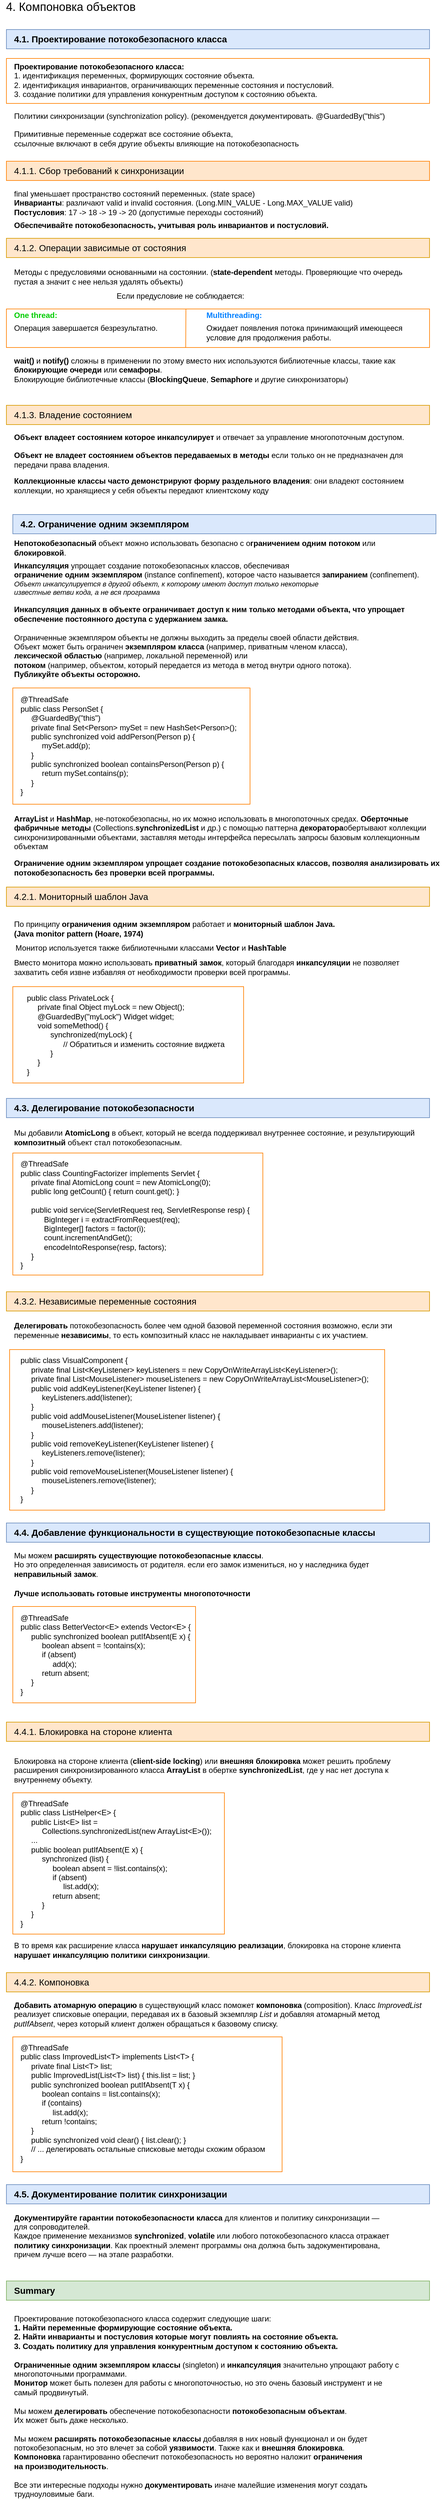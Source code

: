 <mxfile version="14.1.8" type="github">
  <diagram id="dARw1I-tyCDDxnHPdXPz" name="Page-1">
    <mxGraphModel dx="10157" dy="5650" grid="1" gridSize="10" guides="1" tooltips="1" connect="1" arrows="1" fold="1" page="1" pageScale="1" pageWidth="827" pageHeight="1169" math="0" shadow="0">
      <root>
        <mxCell id="0" />
        <mxCell id="1" parent="0" />
        <mxCell id="QMmgmNxQZZJa730i63d_-83" value="" style="rounded=0;whiteSpace=wrap;html=1;strokeColor=#FF8000;align=left;" vertex="1" parent="1">
          <mxGeometry x="40" y="3200" width="420" height="210" as="geometry" />
        </mxCell>
        <mxCell id="QMmgmNxQZZJa730i63d_-80" value="" style="rounded=0;whiteSpace=wrap;html=1;strokeColor=#FF8000;align=left;" vertex="1" parent="1">
          <mxGeometry x="40" y="2820" width="330" height="220" as="geometry" />
        </mxCell>
        <mxCell id="QMmgmNxQZZJa730i63d_-78" value="" style="rounded=0;whiteSpace=wrap;html=1;strokeColor=#FF8000;align=left;" vertex="1" parent="1">
          <mxGeometry x="40" y="2530" width="285" height="150" as="geometry" />
        </mxCell>
        <mxCell id="QMmgmNxQZZJa730i63d_-65" value="" style="rounded=0;whiteSpace=wrap;html=1;strokeColor=#FF8000;align=left;" vertex="1" parent="1">
          <mxGeometry x="35" y="2130" width="585" height="250" as="geometry" />
        </mxCell>
        <mxCell id="QMmgmNxQZZJa730i63d_-57" value="" style="rounded=0;whiteSpace=wrap;html=1;strokeColor=#FF8000;align=left;" vertex="1" parent="1">
          <mxGeometry x="40" y="1824" width="390" height="190" as="geometry" />
        </mxCell>
        <mxCell id="QMmgmNxQZZJa730i63d_-49" value="" style="rounded=0;whiteSpace=wrap;html=1;strokeColor=#FF8000;align=left;" vertex="1" parent="1">
          <mxGeometry x="40" y="1565" width="360" height="150" as="geometry" />
        </mxCell>
        <mxCell id="QMmgmNxQZZJa730i63d_-43" value="" style="rounded=0;whiteSpace=wrap;html=1;align=left;fillColor=#ffe6cc;strokeColor=#d79b00;" vertex="1" parent="1">
          <mxGeometry x="30" y="660" width="660" height="30" as="geometry" />
        </mxCell>
        <mxCell id="QMmgmNxQZZJa730i63d_-40" value="" style="rounded=0;whiteSpace=wrap;html=1;strokeColor=#FF8000;align=left;" vertex="1" parent="1">
          <mxGeometry x="40" y="1100" width="370" height="181" as="geometry" />
        </mxCell>
        <mxCell id="QMmgmNxQZZJa730i63d_-33" value="" style="rounded=0;whiteSpace=wrap;html=1;strokeColor=#FF8000;align=left;" vertex="1" parent="1">
          <mxGeometry x="30" y="120" width="660" height="70" as="geometry" />
        </mxCell>
        <mxCell id="QMmgmNxQZZJa730i63d_-26" value="" style="rounded=0;whiteSpace=wrap;html=1;strokeColor=#FF8000;align=left;" vertex="1" parent="1">
          <mxGeometry x="30" y="510" width="660" height="60" as="geometry" />
        </mxCell>
        <mxCell id="QMmgmNxQZZJa730i63d_-16" value="" style="rounded=0;whiteSpace=wrap;html=1;align=left;fillColor=#ffe6cc;strokeColor=#FF8000;" vertex="1" parent="1">
          <mxGeometry x="30" y="280" width="660" height="30" as="geometry" />
        </mxCell>
        <mxCell id="QMmgmNxQZZJa730i63d_-12" value="" style="rounded=0;whiteSpace=wrap;html=1;align=left;fillColor=#ffe6cc;strokeColor=#d79b00;" vertex="1" parent="1">
          <mxGeometry x="30" y="400" width="660" height="30" as="geometry" />
        </mxCell>
        <mxCell id="QMmgmNxQZZJa730i63d_-1" value="&lt;font style=&quot;font-size: 18px&quot;&gt;4. Компоновка объектов&lt;/font&gt;" style="text;html=1;align=center;verticalAlign=middle;resizable=0;points=[];autosize=1;" vertex="1" parent="1">
          <mxGeometry x="20" y="30" width="220" height="20" as="geometry" />
        </mxCell>
        <mxCell id="QMmgmNxQZZJa730i63d_-3" value="&lt;div align=&quot;left&quot;&gt;&lt;b&gt;Проектирование потокобезопасного класса:&lt;/b&gt; &lt;br&gt;&lt;/div&gt;&lt;div align=&quot;left&quot;&gt;1. идентификация переменных, формирующих состояние объекта.&lt;br&gt;&lt;/div&gt;&lt;div align=&quot;left&quot;&gt;&lt;font color=&quot;#FF8000&quot;&gt;&lt;font color=&quot;#000000&quot;&gt;2. идентификация инвариантов, ограничивающих переменные состояния и постусловий.&amp;nbsp;&lt;/font&gt; &lt;/font&gt;&lt;br&gt;&lt;/div&gt;&lt;div align=&quot;left&quot;&gt;3. создание политики для управления конкурентным доступом к состоянию объекта.&lt;br&gt;&lt;/div&gt;" style="text;html=1;align=left;verticalAlign=middle;resizable=0;points=[];autosize=1;" vertex="1" parent="1">
          <mxGeometry x="40" y="124" width="520" height="60" as="geometry" />
        </mxCell>
        <mxCell id="QMmgmNxQZZJa730i63d_-4" value="Политики синхронизации (synchronization policy). (рекомендуется документировать. @GuardedBy(&quot;this&quot;)" style="text;html=1;align=left;verticalAlign=middle;resizable=0;points=[];autosize=1;" vertex="1" parent="1">
          <mxGeometry x="40" y="200" width="600" height="20" as="geometry" />
        </mxCell>
        <mxCell id="QMmgmNxQZZJa730i63d_-5" value="&lt;div&gt;Примитивные переменные содержат все состояние объекта, &lt;br&gt;&lt;/div&gt;&lt;div&gt;ссылочные включают в себя другие объекты влияющие на потокобезопасность&lt;/div&gt;" style="text;html=1;align=left;verticalAlign=middle;resizable=0;points=[];autosize=1;" vertex="1" parent="1">
          <mxGeometry x="40" y="230" width="470" height="30" as="geometry" />
        </mxCell>
        <mxCell id="QMmgmNxQZZJa730i63d_-6" value="&lt;div&gt;final уменьшает пространство состояний переменных. (state space) &lt;br&gt;&lt;/div&gt;&lt;div&gt;&lt;b&gt;Инварианты&lt;/b&gt;: различают valid и invalid состояния. (Long.MIN_VALUE - Long.MAX_VALUE valid)&lt;/div&gt;&lt;div&gt;&lt;b&gt;Постусловия&lt;/b&gt;: 17 -&amp;gt; 18 -&amp;gt; 19 -&amp;gt; 20 (допустимые переходы состояний)&lt;/div&gt;" style="text;html=1;align=left;verticalAlign=middle;resizable=0;points=[];autosize=1;" vertex="1" parent="1">
          <mxGeometry x="40" y="320" width="540" height="50" as="geometry" />
        </mxCell>
        <mxCell id="QMmgmNxQZZJa730i63d_-7" value="&lt;div align=&quot;left&quot;&gt;&lt;b&gt;Обеспечивайте потокобезопасность, учитывая роль инвариантов и постусловий.&lt;/b&gt;&lt;/div&gt;" style="text;html=1;align=left;verticalAlign=middle;resizable=0;points=[];autosize=1;" vertex="1" parent="1">
          <mxGeometry x="40" y="370" width="490" height="20" as="geometry" />
        </mxCell>
        <mxCell id="QMmgmNxQZZJa730i63d_-8" value="" style="rounded=0;whiteSpace=wrap;html=1;align=left;fillColor=#dae8fc;strokeColor=#6c8ebf;" vertex="1" parent="1">
          <mxGeometry x="30" y="75" width="660" height="30" as="geometry" />
        </mxCell>
        <mxCell id="QMmgmNxQZZJa730i63d_-10" value="&lt;b&gt;&lt;font style=&quot;font-size: 14px&quot;&gt;4.1. Проектирование потокобезопасного класса&lt;br&gt;&lt;/font&gt;&lt;/b&gt;" style="text;html=1;align=left;verticalAlign=middle;resizable=0;points=[];autosize=1;" vertex="1" parent="1">
          <mxGeometry x="40" y="80" width="360" height="20" as="geometry" />
        </mxCell>
        <mxCell id="QMmgmNxQZZJa730i63d_-11" value="&lt;font style=&quot;font-size: 14px&quot;&gt;4.1.1. Сбор требований к синхронизации&lt;br&gt;&lt;/font&gt;" style="text;html=1;align=left;verticalAlign=middle;resizable=0;points=[];autosize=1;" vertex="1" parent="1">
          <mxGeometry x="40" y="285" width="290" height="20" as="geometry" />
        </mxCell>
        <mxCell id="QMmgmNxQZZJa730i63d_-15" value="&lt;font style=&quot;font-size: 14px&quot;&gt;4.1.2. Операции зависимые от состояния&lt;br&gt;&lt;/font&gt;" style="text;html=1;align=left;verticalAlign=middle;resizable=0;points=[];autosize=1;" vertex="1" parent="1">
          <mxGeometry x="40" y="405" width="290" height="20" as="geometry" />
        </mxCell>
        <mxCell id="QMmgmNxQZZJa730i63d_-17" value="&lt;div align=&quot;left&quot;&gt;Методы с предусловиями основанными на состоянии. (&lt;b&gt;state-dependent&lt;/b&gt; методы. Проверяющие что очередь &lt;br&gt;&lt;/div&gt;&lt;div align=&quot;left&quot;&gt;пустая а значит с нее нельзя удалять объекты) &lt;br&gt;&lt;/div&gt;" style="text;html=1;align=left;verticalAlign=middle;resizable=0;points=[];autosize=1;" vertex="1" parent="1">
          <mxGeometry x="40" y="445" width="630" height="30" as="geometry" />
        </mxCell>
        <mxCell id="QMmgmNxQZZJa730i63d_-18" value="Если предусловие не соблюдается: " style="text;html=1;align=left;verticalAlign=middle;resizable=0;points=[];autosize=1;" vertex="1" parent="1">
          <mxGeometry x="200" y="480" width="220" height="20" as="geometry" />
        </mxCell>
        <mxCell id="QMmgmNxQZZJa730i63d_-19" value="&lt;b&gt;&lt;font color=&quot;#00CC00&quot;&gt;One thread: &lt;/font&gt;&lt;/b&gt;" style="text;html=1;align=left;verticalAlign=middle;resizable=0;points=[];autosize=1;" vertex="1" parent="1">
          <mxGeometry x="40" y="510" width="80" height="20" as="geometry" />
        </mxCell>
        <mxCell id="QMmgmNxQZZJa730i63d_-20" value="&lt;b&gt;&lt;font color=&quot;#007FFF&quot;&gt;Multithreading: &lt;/font&gt;&lt;/b&gt;" style="text;html=1;align=left;verticalAlign=middle;resizable=0;points=[];autosize=1;" vertex="1" parent="1">
          <mxGeometry x="340" y="510" width="100" height="20" as="geometry" />
        </mxCell>
        <mxCell id="QMmgmNxQZZJa730i63d_-21" value="Операция завершается безрезультатно." style="text;html=1;align=left;verticalAlign=middle;resizable=0;points=[];autosize=1;" vertex="1" parent="1">
          <mxGeometry x="40" y="530" width="250" height="20" as="geometry" />
        </mxCell>
        <mxCell id="QMmgmNxQZZJa730i63d_-22" value="&lt;div&gt;Ожидает появления потока принимающий имеющееся &lt;br&gt;&lt;/div&gt;&lt;div&gt;условие для продолжения работы.&lt;br&gt;&lt;/div&gt;" style="text;html=1;align=left;verticalAlign=middle;resizable=0;points=[];autosize=1;" vertex="1" parent="1">
          <mxGeometry x="340" y="532" width="330" height="30" as="geometry" />
        </mxCell>
        <mxCell id="QMmgmNxQZZJa730i63d_-23" value="&lt;div align=&quot;left&quot;&gt;&lt;b&gt;wait()&lt;/b&gt; и &lt;b&gt;notify()&lt;/b&gt; сложны в применении по этому вместо них используются библиотечные классы, такие как &lt;br&gt;&lt;/div&gt;&lt;div align=&quot;left&quot;&gt;&lt;b&gt;блокирующие очереди&lt;/b&gt; или &lt;b&gt;семафоры&lt;/b&gt;. &lt;br&gt;&lt;/div&gt;&lt;div align=&quot;left&quot;&gt;Блокирующие библиотечные классы (&lt;b&gt;BlockingQueue&lt;/b&gt;, &lt;b&gt;Semaphore &lt;/b&gt;и другие синхронизаторы) &lt;/div&gt;" style="text;html=1;align=left;verticalAlign=middle;resizable=0;points=[];autosize=1;" vertex="1" parent="1">
          <mxGeometry x="40" y="580" width="620" height="50" as="geometry" />
        </mxCell>
        <mxCell id="QMmgmNxQZZJa730i63d_-27" value="" style="endArrow=none;html=1;fillColor=#ffe6cc;strokeColor=#FF8000;" edge="1" parent="1">
          <mxGeometry width="50" height="50" relative="1" as="geometry">
            <mxPoint x="309.66" y="570" as="sourcePoint" />
            <mxPoint x="310" y="510" as="targetPoint" />
          </mxGeometry>
        </mxCell>
        <mxCell id="QMmgmNxQZZJa730i63d_-28" value="&lt;div align=&quot;left&quot;&gt;&lt;b&gt;Объект владеет состоянием которое инкапсулирует&lt;/b&gt; и отвечает за управление многопоточным доступом.&lt;br&gt;&lt;/div&gt;" style="text;html=1;align=left;verticalAlign=middle;resizable=0;points=[];autosize=1;" vertex="1" parent="1">
          <mxGeometry x="40" y="700" width="620" height="20" as="geometry" />
        </mxCell>
        <mxCell id="QMmgmNxQZZJa730i63d_-29" value="&lt;div&gt;&lt;b&gt;Объект не владеет состоянием объектов передаваемых в методы&lt;/b&gt; если только он не предназначен для&lt;/div&gt;&lt;div&gt;передачи права владения.&lt;br&gt;&lt;/div&gt;" style="text;html=1;align=left;verticalAlign=middle;resizable=0;points=[];autosize=1;" vertex="1" parent="1">
          <mxGeometry x="40" y="730" width="620" height="30" as="geometry" />
        </mxCell>
        <mxCell id="QMmgmNxQZZJa730i63d_-30" value="&lt;div&gt;&lt;b&gt;Коллекционные классы часто демонстрируют форму раздельного владения&lt;/b&gt;: они владеют состоянием &lt;br&gt;&lt;/div&gt;&lt;div&gt;коллекции, но хранящиеся у себя объекты передают клиентскому коду&lt;/div&gt;" style="text;html=1;align=left;verticalAlign=middle;resizable=0;points=[];autosize=1;" vertex="1" parent="1">
          <mxGeometry x="40" y="770" width="620" height="30" as="geometry" />
        </mxCell>
        <mxCell id="QMmgmNxQZZJa730i63d_-34" value="&lt;div&gt;&lt;b&gt;Непотокобезопасный &lt;/b&gt;объект можно использовать безопасно с о&lt;b&gt;граничением одним потоком&lt;/b&gt; или &lt;br&gt;&lt;/div&gt;&lt;div&gt;&lt;b&gt;блокировкой&lt;/b&gt;. &lt;/div&gt;" style="text;html=1;align=left;verticalAlign=middle;resizable=0;points=[];autosize=1;" vertex="1" parent="1">
          <mxGeometry x="40" y="867" width="580" height="30" as="geometry" />
        </mxCell>
        <mxCell id="QMmgmNxQZZJa730i63d_-36" value="&lt;div&gt;&lt;b&gt;Инкапсуляция &lt;/b&gt;упрощает создание потокобезопасных классов, обеспечивая &lt;br&gt;&lt;/div&gt;&lt;div&gt;&lt;b&gt;ограничение одним экземпляром&lt;/b&gt; (instance confinement), которое часто называется &lt;b&gt;запиранием &lt;/b&gt;(confinement).&lt;/div&gt;&lt;div style=&quot;font-size: 11px&quot;&gt;&lt;font style=&quot;font-size: 11px&quot;&gt;&lt;i&gt;Объект инкапсулируется в другой объект, к которому имеют доступ только некоторые &lt;br&gt;&lt;/i&gt;&lt;/font&gt;&lt;/div&gt;&lt;div style=&quot;font-size: 11px&quot;&gt;&lt;font style=&quot;font-size: 11px&quot;&gt;&lt;i&gt;известные ветви кода, а не вся программа&lt;/i&gt;&lt;/font&gt;&lt;br&gt;&lt;/div&gt;" style="text;html=1;align=left;verticalAlign=middle;resizable=0;points=[];autosize=1;" vertex="1" parent="1">
          <mxGeometry x="40" y="900" width="650" height="60" as="geometry" />
        </mxCell>
        <mxCell id="QMmgmNxQZZJa730i63d_-37" value="&lt;div&gt;&lt;b&gt;Инкапсуляция данных в объекте ограничивает доступ к ним только методами объекта, что упрощает &lt;br&gt;&lt;/b&gt;&lt;/div&gt;&lt;div&gt;&lt;b&gt;обеспечение постоянного доступа с удержанием замка.&lt;/b&gt;&lt;/div&gt;" style="text;html=1;align=left;verticalAlign=middle;resizable=0;points=[];autosize=1;" vertex="1" parent="1">
          <mxGeometry x="40" y="970" width="610" height="30" as="geometry" />
        </mxCell>
        <mxCell id="QMmgmNxQZZJa730i63d_-38" value="&lt;div align=&quot;left&quot;&gt;Ограниченные экземпляром объекты не должны выходить за пределы своей области действия. &lt;br&gt;&lt;/div&gt;&lt;div align=&quot;left&quot;&gt;Объект может быть ограничен &lt;b&gt;экземпляром класса &lt;/b&gt;(например, приватным членом класса), &lt;br&gt;&lt;/div&gt;&lt;div align=&quot;left&quot;&gt;&lt;b&gt;лексической областью&lt;/b&gt; (например, локальной переменной) или &lt;br&gt;&lt;/div&gt;&lt;div align=&quot;left&quot;&gt;&lt;b&gt;потоком &lt;/b&gt;(например, объектом, который передается из метода в метод внутри одного потока). &lt;br&gt;&lt;/div&gt;&lt;div align=&quot;left&quot;&gt;&lt;b&gt;Публикуйте объекты осторожно.&lt;/b&gt;&lt;/div&gt;" style="text;html=1;align=left;verticalAlign=middle;resizable=0;points=[];autosize=1;" vertex="1" parent="1">
          <mxGeometry x="40" y="1010" width="570" height="80" as="geometry" />
        </mxCell>
        <mxCell id="QMmgmNxQZZJa730i63d_-39" value="&lt;div align=&quot;left&quot;&gt;@ThreadSafe&lt;br&gt;public class PersonSet {&lt;br&gt;&amp;nbsp;&amp;nbsp;&amp;nbsp;&amp;nbsp; @GuardedBy(&quot;this&quot;)&lt;br&gt;&amp;nbsp;&amp;nbsp;&amp;nbsp;&amp;nbsp; private final Set&amp;lt;Person&amp;gt; mySet = new HashSet&amp;lt;Person&amp;gt;();&lt;br&gt;&amp;nbsp;&amp;nbsp;&amp;nbsp;&amp;nbsp; public synchronized void addPerson(Person p) {&lt;br&gt;&amp;nbsp;&amp;nbsp;&amp;nbsp;&amp;nbsp;&amp;nbsp;&amp;nbsp;&amp;nbsp;&amp;nbsp;&amp;nbsp; mySet.add(p);&lt;br&gt;&amp;nbsp;&amp;nbsp;&amp;nbsp;&amp;nbsp; }&lt;br&gt;&amp;nbsp;&amp;nbsp;&amp;nbsp;&amp;nbsp; public synchronized boolean containsPerson(Person p) {&lt;br&gt;&amp;nbsp;&amp;nbsp;&amp;nbsp;&amp;nbsp;&amp;nbsp;&amp;nbsp;&amp;nbsp;&amp;nbsp;&amp;nbsp; return mySet.contains(p);&lt;br&gt;&amp;nbsp;&amp;nbsp;&amp;nbsp;&amp;nbsp; }&lt;br&gt;}&lt;/div&gt;" style="text;html=1;align=left;verticalAlign=middle;resizable=0;points=[];autosize=1;" vertex="1" parent="1">
          <mxGeometry x="50" y="1110" width="360" height="160" as="geometry" />
        </mxCell>
        <mxCell id="QMmgmNxQZZJa730i63d_-41" value="&lt;div align=&quot;left&quot;&gt;&lt;b&gt;ArrayList &lt;/b&gt;и &lt;b&gt;HashMap&lt;/b&gt;, не-потокобезопасны, но их можно использовать в многопоточных средах. &lt;b&gt;Оберточные &lt;br&gt;&lt;/b&gt;&lt;/div&gt;&lt;div align=&quot;left&quot;&gt;&lt;b&gt;фабричные методы&lt;/b&gt; (Collections.&lt;b&gt;synchronizedList &lt;/b&gt;и др.) с помощью паттерна &lt;b&gt;декоратора&lt;/b&gt;обертывают коллекции &lt;br&gt;&lt;/div&gt;&lt;div align=&quot;left&quot;&gt;синхронизированными объектами, заставляя методы интерфейса пересылать запросы базовым коллекционным &lt;br&gt;&lt;/div&gt;&lt;div align=&quot;left&quot;&gt;объектам&lt;/div&gt;" style="text;html=1;align=left;verticalAlign=middle;resizable=0;points=[];autosize=1;" vertex="1" parent="1">
          <mxGeometry x="40" y="1295" width="670" height="60" as="geometry" />
        </mxCell>
        <mxCell id="QMmgmNxQZZJa730i63d_-42" value="&lt;div align=&quot;left&quot;&gt;&lt;b&gt;Ограничение одним экземпляром упрощает создание потокобезопасных классов, позволяя анализировать их &lt;br&gt;&lt;/b&gt;&lt;/div&gt;&lt;div align=&quot;left&quot;&gt;&lt;b&gt;потокобезопасность без проверки всей программы.&lt;/b&gt;&lt;/div&gt;" style="text;html=1;align=left;verticalAlign=middle;resizable=0;points=[];autosize=1;" vertex="1" parent="1">
          <mxGeometry x="40" y="1365" width="670" height="30" as="geometry" />
        </mxCell>
        <mxCell id="QMmgmNxQZZJa730i63d_-44" value="&lt;font style=&quot;font-size: 14px&quot;&gt;4.1.3. Владение состоянием&lt;br&gt;&lt;/font&gt;" style="text;html=1;align=left;verticalAlign=middle;resizable=0;points=[];autosize=1;" vertex="1" parent="1">
          <mxGeometry x="40" y="665" width="200" height="20" as="geometry" />
        </mxCell>
        <mxCell id="QMmgmNxQZZJa730i63d_-45" value="&lt;div align=&quot;left&quot;&gt;По принципу &lt;b&gt;ограничения одним экземпляром&lt;/b&gt; работает и &lt;b&gt;мониторный шаблон Java. &lt;br&gt;&lt;/b&gt;&lt;/div&gt;&lt;div align=&quot;left&quot;&gt;&lt;b&gt;(Java monitor pattern (Hoare, 1974)&lt;/b&gt;&lt;/div&gt;" style="text;html=1;align=left;verticalAlign=middle;resizable=0;points=[];autosize=1;" vertex="1" parent="1">
          <mxGeometry x="40" y="1460" width="510" height="30" as="geometry" />
        </mxCell>
        <mxCell id="QMmgmNxQZZJa730i63d_-46" value="Монитор используется также библиотечными классами &lt;b&gt;Vector &lt;/b&gt;и &lt;b&gt;HashTable&lt;/b&gt;" style="text;html=1;align=center;verticalAlign=middle;resizable=0;points=[];autosize=1;" vertex="1" parent="1">
          <mxGeometry x="30" y="1495" width="450" height="20" as="geometry" />
        </mxCell>
        <mxCell id="QMmgmNxQZZJa730i63d_-47" value="&lt;div align=&quot;left&quot;&gt;Вместо монитора можно использовать &lt;b&gt;приватный замок&lt;/b&gt;, который благодаря &lt;b&gt;инкапсуляции &lt;/b&gt;не позволяет &lt;br&gt;&lt;/div&gt;&lt;div align=&quot;left&quot;&gt;захватить себя извне избавляя от необходимости проверки всей программы. &lt;br&gt;&lt;/div&gt;" style="text;html=1;align=left;verticalAlign=middle;resizable=0;points=[];autosize=1;" vertex="1" parent="1">
          <mxGeometry x="40" y="1520" width="630" height="30" as="geometry" />
        </mxCell>
        <mxCell id="QMmgmNxQZZJa730i63d_-48" value="&lt;div align=&quot;left&quot;&gt;public class PrivateLock {&lt;br&gt;&amp;nbsp;&amp;nbsp;&amp;nbsp;&amp;nbsp; private final Object myLock = new Object();&lt;br&gt;&amp;nbsp;&amp;nbsp;&amp;nbsp;&amp;nbsp; @GuardedBy(&quot;myLock&quot;) Widget widget;&lt;br&gt;&amp;nbsp;&amp;nbsp;&amp;nbsp;&amp;nbsp; void someMethod() {&lt;br&gt;&amp;nbsp;&amp;nbsp;&amp;nbsp;&amp;nbsp;&amp;nbsp;&amp;nbsp;&amp;nbsp;&amp;nbsp;&amp;nbsp;&amp;nbsp; synchronized(myLock) {&lt;br&gt;&amp;nbsp;&amp;nbsp;&amp;nbsp;&amp;nbsp;&amp;nbsp;&amp;nbsp;&amp;nbsp;&amp;nbsp;&amp;nbsp;&amp;nbsp;&amp;nbsp;&amp;nbsp;&amp;nbsp;&amp;nbsp;&amp;nbsp;&amp;nbsp; // Обратиться и изменить состояние виджета&lt;br&gt;&amp;nbsp;&amp;nbsp;&amp;nbsp;&amp;nbsp;&amp;nbsp;&amp;nbsp;&amp;nbsp;&amp;nbsp;&amp;nbsp;&amp;nbsp; }&lt;br&gt;&amp;nbsp;&amp;nbsp;&amp;nbsp;&amp;nbsp; }&lt;br&gt;}&lt;/div&gt;" style="text;html=1;align=left;verticalAlign=middle;resizable=0;points=[];autosize=1;" vertex="1" parent="1">
          <mxGeometry x="60" y="1575" width="320" height="130" as="geometry" />
        </mxCell>
        <mxCell id="QMmgmNxQZZJa730i63d_-53" value="" style="group" vertex="1" connectable="0" parent="1">
          <mxGeometry x="40" y="830" width="660" height="30" as="geometry" />
        </mxCell>
        <mxCell id="QMmgmNxQZZJa730i63d_-54" value="" style="rounded=0;whiteSpace=wrap;html=1;align=left;fillColor=#dae8fc;strokeColor=#6c8ebf;" vertex="1" parent="QMmgmNxQZZJa730i63d_-53">
          <mxGeometry width="660" height="30" as="geometry" />
        </mxCell>
        <mxCell id="QMmgmNxQZZJa730i63d_-55" value="&lt;b&gt;&lt;font style=&quot;font-size: 14px&quot;&gt;4.2. Ограничение одним экземпляром&lt;br&gt;&lt;/font&gt;&lt;/b&gt;" style="text;html=1;align=left;verticalAlign=middle;resizable=0;points=[];autosize=1;" vertex="1" parent="QMmgmNxQZZJa730i63d_-53">
          <mxGeometry x="10" y="5" width="290" height="20" as="geometry" />
        </mxCell>
        <mxCell id="QMmgmNxQZZJa730i63d_-56" value="&lt;div align=&quot;left&quot;&gt;@ThreadSafe&lt;br&gt;public class CountingFactorizer implements Servlet {&lt;br&gt;&amp;nbsp;&amp;nbsp;&amp;nbsp;&amp;nbsp; private final AtomicLong count = new AtomicLong(0);&lt;br&gt;&amp;nbsp;&amp;nbsp;&amp;nbsp;&amp;nbsp; public long getCount() { return count.get(); }&lt;br&gt;&amp;nbsp;&amp;nbsp;&amp;nbsp;&amp;nbsp; &lt;br&gt;&lt;/div&gt;&lt;div align=&quot;left&quot;&gt;&amp;nbsp;&amp;nbsp;&amp;nbsp;&amp;nbsp; public void service(ServletRequest req, ServletResponse resp) {&lt;br&gt;&amp;nbsp;&amp;nbsp;&amp;nbsp;&amp;nbsp;&amp;nbsp;&amp;nbsp;&amp;nbsp;&amp;nbsp;&amp;nbsp;&amp;nbsp; BigInteger i = extractFromRequest(req);&lt;br&gt;&amp;nbsp;&amp;nbsp;&amp;nbsp;&amp;nbsp;&amp;nbsp;&amp;nbsp;&amp;nbsp;&amp;nbsp;&amp;nbsp;&amp;nbsp; BigInteger[] factors = factor(i);&lt;br&gt;&amp;nbsp;&amp;nbsp;&amp;nbsp;&amp;nbsp;&amp;nbsp;&amp;nbsp;&amp;nbsp;&amp;nbsp;&amp;nbsp;&amp;nbsp; count.incrementAndGet();&lt;br&gt;&amp;nbsp;&amp;nbsp;&amp;nbsp;&amp;nbsp;&amp;nbsp;&amp;nbsp;&amp;nbsp;&amp;nbsp;&amp;nbsp;&amp;nbsp; encodeIntoResponse(resp, factors);&lt;br&gt;&amp;nbsp;&amp;nbsp;&amp;nbsp;&amp;nbsp; }&lt;br&gt;}&lt;/div&gt;" style="text;html=1;align=left;verticalAlign=middle;resizable=0;points=[];autosize=1;" vertex="1" parent="1">
          <mxGeometry x="50" y="1835" width="380" height="170" as="geometry" />
        </mxCell>
        <mxCell id="QMmgmNxQZZJa730i63d_-58" value="&lt;div align=&quot;left&quot;&gt;Мы добавили &lt;b&gt;AtomicLong &lt;/b&gt;в объект, который не всегда поддерживал внутреннее состояние, и результирующий &lt;br&gt;&lt;/div&gt;&lt;div align=&quot;left&quot;&gt;&lt;b&gt;композитный &lt;/b&gt;объект стал потокобезопасным.&lt;/div&gt;" style="text;html=1;align=left;verticalAlign=middle;resizable=0;points=[];autosize=1;" vertex="1" parent="1">
          <mxGeometry x="40" y="1785" width="640" height="30" as="geometry" />
        </mxCell>
        <mxCell id="QMmgmNxQZZJa730i63d_-59" value="" style="group" vertex="1" connectable="0" parent="1">
          <mxGeometry x="30" y="1410" width="660" height="30" as="geometry" />
        </mxCell>
        <mxCell id="QMmgmNxQZZJa730i63d_-24" value="" style="rounded=0;whiteSpace=wrap;html=1;align=left;fillColor=#ffe6cc;strokeColor=#d79b00;" vertex="1" parent="QMmgmNxQZZJa730i63d_-59">
          <mxGeometry width="660" height="30" as="geometry" />
        </mxCell>
        <mxCell id="QMmgmNxQZZJa730i63d_-25" value="&lt;font style=&quot;font-size: 14px&quot;&gt;4.2.1. Мониторный шаблон Java&lt;br&gt;&lt;/font&gt;" style="text;html=1;align=left;verticalAlign=middle;resizable=0;points=[];autosize=1;" vertex="1" parent="QMmgmNxQZZJa730i63d_-59">
          <mxGeometry x="10" y="5" width="230" height="20" as="geometry" />
        </mxCell>
        <mxCell id="QMmgmNxQZZJa730i63d_-63" value="&lt;div align=&quot;left&quot;&gt;&lt;b&gt;Делегировать &lt;/b&gt;потокобезопасность более чем одной базовой переменной состояния возможно, если эти &lt;br&gt;&lt;/div&gt;&lt;div align=&quot;left&quot;&gt;переменные &lt;b&gt;независимы&lt;/b&gt;, то есть композитный класс не накладывает инварианты с их участием.&lt;/div&gt;" style="text;html=1;align=left;verticalAlign=middle;resizable=0;points=[];autosize=1;" vertex="1" parent="1">
          <mxGeometry x="40" y="2085" width="620" height="30" as="geometry" />
        </mxCell>
        <mxCell id="QMmgmNxQZZJa730i63d_-64" value="&lt;div align=&quot;left&quot;&gt;public class VisualComponent {&lt;br&gt;&amp;nbsp;&amp;nbsp;&amp;nbsp;&amp;nbsp; private final List&amp;lt;KeyListener&amp;gt; keyListeners = new CopyOnWriteArrayList&amp;lt;KeyListener&amp;gt;();&lt;br&gt;&amp;nbsp;&amp;nbsp;&amp;nbsp;&amp;nbsp; private final List&amp;lt;MouseListener&amp;gt; mouseListeners = new CopyOnWriteArrayList&amp;lt;MouseListener&amp;gt;();&lt;/div&gt;&lt;div align=&quot;left&quot;&gt;&amp;nbsp;&amp;nbsp;&amp;nbsp;&amp;nbsp; public void addKeyListener(KeyListener listener) {&lt;br&gt;&amp;nbsp;&amp;nbsp;&amp;nbsp;&amp;nbsp;&amp;nbsp;&amp;nbsp;&amp;nbsp;&amp;nbsp;&amp;nbsp; keyListeners.add(listener);&lt;br&gt;&amp;nbsp;&amp;nbsp;&amp;nbsp;&amp;nbsp; }&lt;br&gt;&amp;nbsp;&amp;nbsp;&amp;nbsp;&amp;nbsp; public void addMouseListener(MouseListener listener) {&lt;br&gt;&amp;nbsp;&amp;nbsp;&amp;nbsp;&amp;nbsp; &amp;nbsp;&amp;nbsp;&amp;nbsp;&amp;nbsp; mouseListeners.add(listener);&lt;br&gt;&amp;nbsp;&amp;nbsp;&amp;nbsp;&amp;nbsp; }&lt;br&gt;&amp;nbsp;&amp;nbsp;&amp;nbsp;&amp;nbsp; public void removeKeyListener(KeyListener listener) {&lt;br&gt;&amp;nbsp;&amp;nbsp;&amp;nbsp;&amp;nbsp; &amp;nbsp;&amp;nbsp;&amp;nbsp;&amp;nbsp; keyListeners.remove(listener);&lt;br&gt;&amp;nbsp;&amp;nbsp;&amp;nbsp;&amp;nbsp; }&lt;br&gt;&amp;nbsp;&amp;nbsp;&amp;nbsp;&amp;nbsp; public void removeMouseListener(MouseListener listener) {&lt;br&gt;&amp;nbsp;&amp;nbsp;&amp;nbsp;&amp;nbsp; &amp;nbsp;&amp;nbsp;&amp;nbsp;&amp;nbsp; mouseListeners.remove(listener);&lt;br&gt;&amp;nbsp;&amp;nbsp;&amp;nbsp;&amp;nbsp; }&lt;br&gt;}&lt;br&gt;&lt;/div&gt;" style="text;html=1;align=left;verticalAlign=middle;resizable=0;points=[];autosize=1;" vertex="1" parent="1">
          <mxGeometry x="50" y="2140" width="570" height="230" as="geometry" />
        </mxCell>
        <mxCell id="QMmgmNxQZZJa730i63d_-66" value="" style="group" vertex="1" connectable="0" parent="1">
          <mxGeometry x="30" y="1739" width="660" height="30" as="geometry" />
        </mxCell>
        <mxCell id="QMmgmNxQZZJa730i63d_-31" value="" style="rounded=0;whiteSpace=wrap;html=1;align=left;fillColor=#dae8fc;strokeColor=#6c8ebf;" vertex="1" parent="QMmgmNxQZZJa730i63d_-66">
          <mxGeometry width="660" height="30" as="geometry" />
        </mxCell>
        <mxCell id="QMmgmNxQZZJa730i63d_-32" value="&lt;b&gt;&lt;font style=&quot;font-size: 14px&quot;&gt;4.3. Делегирование потокобезопасности&lt;br&gt;&lt;/font&gt;&lt;/b&gt;" style="text;html=1;align=left;verticalAlign=middle;resizable=0;points=[];autosize=1;" vertex="1" parent="QMmgmNxQZZJa730i63d_-66">
          <mxGeometry x="10" y="5" width="310" height="20" as="geometry" />
        </mxCell>
        <mxCell id="QMmgmNxQZZJa730i63d_-67" value="" style="group" vertex="1" connectable="0" parent="1">
          <mxGeometry x="30" y="2400" width="660" height="30" as="geometry" />
        </mxCell>
        <mxCell id="QMmgmNxQZZJa730i63d_-68" value="" style="rounded=0;whiteSpace=wrap;html=1;align=left;fillColor=#dae8fc;strokeColor=#6c8ebf;" vertex="1" parent="QMmgmNxQZZJa730i63d_-67">
          <mxGeometry width="660" height="30" as="geometry" />
        </mxCell>
        <mxCell id="QMmgmNxQZZJa730i63d_-69" value="&lt;b&gt;&lt;font style=&quot;font-size: 14px&quot;&gt;4.4. Добавление функциональности в существующие потокобезопасные классы&lt;br&gt;&lt;/font&gt;&lt;/b&gt;" style="text;html=1;align=left;verticalAlign=middle;resizable=0;points=[];autosize=1;" vertex="1" parent="QMmgmNxQZZJa730i63d_-67">
          <mxGeometry x="10" y="5" width="590" height="20" as="geometry" />
        </mxCell>
        <mxCell id="QMmgmNxQZZJa730i63d_-70" value="&lt;div align=&quot;left&quot;&gt;Мы можем &lt;b&gt;расширять существующие потокобезопасные классы&lt;/b&gt;. &lt;br&gt;&lt;/div&gt;&lt;div align=&quot;left&quot;&gt;Но это определенная зависимость от родителя. если его замок измениться, но у наследника будет &lt;br&gt;&lt;/div&gt;&lt;div align=&quot;left&quot;&gt;&lt;b&gt;неправильный замок&lt;/b&gt;. &lt;/div&gt;" style="text;html=1;align=left;verticalAlign=middle;resizable=0;points=[];autosize=1;" vertex="1" parent="1">
          <mxGeometry x="40" y="2440" width="580" height="50" as="geometry" />
        </mxCell>
        <mxCell id="QMmgmNxQZZJa730i63d_-71" value="&lt;div align=&quot;left&quot;&gt;&lt;b&gt;Лучше использовать готовые инструменты многопоточности&lt;/b&gt;&lt;/div&gt;" style="text;html=1;align=left;verticalAlign=middle;resizable=0;points=[];autosize=1;" vertex="1" parent="1">
          <mxGeometry x="40" y="2500" width="370" height="20" as="geometry" />
        </mxCell>
        <mxCell id="QMmgmNxQZZJa730i63d_-72" value="" style="group" vertex="1" connectable="0" parent="1">
          <mxGeometry x="30" y="2040" width="660" height="30" as="geometry" />
        </mxCell>
        <mxCell id="QMmgmNxQZZJa730i63d_-61" value="" style="rounded=0;whiteSpace=wrap;html=1;align=left;fillColor=#ffe6cc;strokeColor=#d79b00;" vertex="1" parent="QMmgmNxQZZJa730i63d_-72">
          <mxGeometry width="660" height="30" as="geometry" />
        </mxCell>
        <mxCell id="QMmgmNxQZZJa730i63d_-62" value="&lt;font style=&quot;font-size: 14px&quot;&gt;4.3.2. Независимые переменные состояния&lt;br&gt;&lt;/font&gt;" style="text;html=1;align=left;verticalAlign=middle;resizable=0;points=[];autosize=1;" vertex="1" parent="QMmgmNxQZZJa730i63d_-72">
          <mxGeometry x="10" y="5" width="310" height="20" as="geometry" />
        </mxCell>
        <mxCell id="QMmgmNxQZZJa730i63d_-73" value="" style="group" vertex="1" connectable="0" parent="1">
          <mxGeometry x="30" y="2710" width="660" height="30" as="geometry" />
        </mxCell>
        <mxCell id="QMmgmNxQZZJa730i63d_-74" value="" style="rounded=0;whiteSpace=wrap;html=1;align=left;fillColor=#ffe6cc;strokeColor=#d79b00;" vertex="1" parent="QMmgmNxQZZJa730i63d_-73">
          <mxGeometry width="660" height="30" as="geometry" />
        </mxCell>
        <mxCell id="QMmgmNxQZZJa730i63d_-75" value="&lt;font style=&quot;font-size: 14px&quot;&gt;4.4.1. Блокировка на стороне клиента&lt;br&gt;&lt;/font&gt;" style="text;html=1;align=left;verticalAlign=middle;resizable=0;points=[];autosize=1;" vertex="1" parent="QMmgmNxQZZJa730i63d_-73">
          <mxGeometry x="10" y="5" width="270" height="20" as="geometry" />
        </mxCell>
        <mxCell id="QMmgmNxQZZJa730i63d_-76" value="&lt;div align=&quot;left&quot;&gt;Блокировка на стороне клиента (&lt;b&gt;client-side locking&lt;/b&gt;) или &lt;b&gt;внешняя блокировка&lt;/b&gt; может решить проблему &lt;br&gt;&lt;/div&gt;&lt;div align=&quot;left&quot;&gt;расширения синхронизированного класса &lt;b&gt;ArrayList &lt;/b&gt;в обертке &lt;b&gt;synchronizedList&lt;/b&gt;, где у нас нет доступа к &lt;br&gt;&lt;/div&gt;&lt;div align=&quot;left&quot;&gt;внутреннему объекту. &lt;br&gt;&lt;/div&gt;" style="text;html=1;align=left;verticalAlign=middle;resizable=0;points=[];autosize=1;" vertex="1" parent="1">
          <mxGeometry x="40" y="2760" width="610" height="50" as="geometry" />
        </mxCell>
        <mxCell id="QMmgmNxQZZJa730i63d_-77" value="&lt;div align=&quot;left&quot;&gt;@ThreadSafe&lt;br&gt;public class BetterVector&amp;lt;E&amp;gt; extends Vector&amp;lt;E&amp;gt; {&lt;br&gt;&amp;nbsp;&amp;nbsp;&amp;nbsp;&amp;nbsp; public synchronized boolean putIfAbsent(E x) {&lt;br&gt;&amp;nbsp;&amp;nbsp;&amp;nbsp;&amp;nbsp; &amp;nbsp;&amp;nbsp;&amp;nbsp;&amp;nbsp; boolean absent = !contains(x);&lt;br&gt;&amp;nbsp;&amp;nbsp;&amp;nbsp;&amp;nbsp; &amp;nbsp;&amp;nbsp;&amp;nbsp;&amp;nbsp; if (absent)&lt;br&gt;&amp;nbsp;&amp;nbsp;&amp;nbsp;&amp;nbsp; &amp;nbsp;&amp;nbsp;&amp;nbsp;&amp;nbsp; &amp;nbsp;&amp;nbsp;&amp;nbsp;&amp;nbsp; add(x);&lt;br&gt;&amp;nbsp;&amp;nbsp;&amp;nbsp;&amp;nbsp; &amp;nbsp;&amp;nbsp;&amp;nbsp;&amp;nbsp; return absent;&lt;br&gt;&amp;nbsp;&amp;nbsp;&amp;nbsp;&amp;nbsp; }&lt;br&gt;}&lt;/div&gt;" style="text;html=1;align=left;verticalAlign=middle;resizable=0;points=[];autosize=1;" vertex="1" parent="1">
          <mxGeometry x="50" y="2540" width="280" height="130" as="geometry" />
        </mxCell>
        <mxCell id="QMmgmNxQZZJa730i63d_-79" value="&lt;div align=&quot;left&quot;&gt;@ThreadSafe&lt;br&gt;public class ListHelper&amp;lt;E&amp;gt; {&lt;br&gt;&amp;nbsp;&amp;nbsp;&amp;nbsp;&amp;nbsp; public List&amp;lt;E&amp;gt; list =&lt;br&gt;&amp;nbsp;&amp;nbsp;&amp;nbsp;&amp;nbsp; &amp;nbsp;&amp;nbsp;&amp;nbsp;&amp;nbsp; Collections.synchronizedList(new ArrayList&amp;lt;E&amp;gt;());&lt;br&gt;&amp;nbsp;&amp;nbsp;&amp;nbsp;&amp;nbsp; ...&lt;br&gt;&amp;nbsp;&amp;nbsp;&amp;nbsp;&amp;nbsp; public boolean putIfAbsent(E x) {&lt;br&gt;&amp;nbsp;&amp;nbsp;&amp;nbsp;&amp;nbsp; &amp;nbsp;&amp;nbsp;&amp;nbsp;&amp;nbsp; synchronized (list) {&lt;br&gt;&amp;nbsp;&amp;nbsp;&amp;nbsp;&amp;nbsp; &amp;nbsp;&amp;nbsp;&amp;nbsp;&amp;nbsp; &amp;nbsp;&amp;nbsp;&amp;nbsp;&amp;nbsp; boolean absent = !list.contains(x);&lt;br&gt;&amp;nbsp;&amp;nbsp;&amp;nbsp;&amp;nbsp; &amp;nbsp;&amp;nbsp;&amp;nbsp;&amp;nbsp; &amp;nbsp;&amp;nbsp;&amp;nbsp;&amp;nbsp; if (absent)&lt;br&gt;&amp;nbsp;&amp;nbsp;&amp;nbsp;&amp;nbsp; &amp;nbsp;&amp;nbsp;&amp;nbsp;&amp;nbsp; &amp;nbsp;&amp;nbsp;&amp;nbsp;&amp;nbsp; &amp;nbsp;&amp;nbsp;&amp;nbsp;&amp;nbsp; list.add(x);&lt;br&gt;&amp;nbsp;&amp;nbsp;&amp;nbsp;&amp;nbsp; &amp;nbsp;&amp;nbsp;&amp;nbsp;&amp;nbsp; &amp;nbsp;&amp;nbsp;&amp;nbsp;&amp;nbsp; return absent;&lt;br&gt;&amp;nbsp;&amp;nbsp;&amp;nbsp;&amp;nbsp; &amp;nbsp;&amp;nbsp;&amp;nbsp;&amp;nbsp; }&lt;br&gt;&amp;nbsp;&amp;nbsp;&amp;nbsp;&amp;nbsp; }&lt;br&gt;}&lt;/div&gt;" style="text;html=1;align=left;verticalAlign=middle;resizable=0;points=[];autosize=1;" vertex="1" parent="1">
          <mxGeometry x="50" y="2830" width="320" height="200" as="geometry" />
        </mxCell>
        <mxCell id="QMmgmNxQZZJa730i63d_-81" value="&lt;div align=&quot;left&quot;&gt;В то время как расширение класса&lt;b&gt; нарушает инкапсуляцию реализации&lt;/b&gt;, блокировка на стороне клиента &lt;br&gt;&lt;/div&gt;&lt;div align=&quot;left&quot;&gt;&lt;b&gt;нарушает инкапсуляцию политики синхронизации&lt;/b&gt;.&lt;/div&gt;" style="text;html=1;align=left;verticalAlign=middle;resizable=0;points=[];autosize=1;" vertex="1" parent="1">
          <mxGeometry x="40" y="3050" width="620" height="30" as="geometry" />
        </mxCell>
        <mxCell id="QMmgmNxQZZJa730i63d_-82" value="&lt;div align=&quot;left&quot;&gt;@ThreadSafe&lt;/div&gt;&lt;div align=&quot;left&quot;&gt;public class ImprovedList&amp;lt;T&amp;gt; implements List&amp;lt;T&amp;gt; {&lt;br&gt;&amp;nbsp;&amp;nbsp;&amp;nbsp;&amp;nbsp; private final List&amp;lt;T&amp;gt; list;&lt;/div&gt;&lt;div align=&quot;left&quot;&gt;&amp;nbsp;&amp;nbsp;&amp;nbsp;&amp;nbsp; public ImprovedList(List&amp;lt;T&amp;gt; list) { this.list = list; }&lt;br&gt;&amp;nbsp;&amp;nbsp;&amp;nbsp;&amp;nbsp; public synchronized boolean putIfAbsent(T x) {&lt;br&gt;&amp;nbsp;&amp;nbsp;&amp;nbsp;&amp;nbsp; &amp;nbsp;&amp;nbsp;&amp;nbsp;&amp;nbsp; boolean contains = list.contains(x);&lt;br&gt;&amp;nbsp;&amp;nbsp;&amp;nbsp;&amp;nbsp; &amp;nbsp;&amp;nbsp;&amp;nbsp;&amp;nbsp; if (contains)&lt;br&gt;&amp;nbsp;&amp;nbsp;&amp;nbsp;&amp;nbsp; &amp;nbsp;&amp;nbsp;&amp;nbsp;&amp;nbsp; &amp;nbsp;&amp;nbsp;&amp;nbsp;&amp;nbsp; list.add(x);&lt;br&gt;&amp;nbsp;&amp;nbsp;&amp;nbsp;&amp;nbsp; &amp;nbsp;&amp;nbsp;&amp;nbsp;&amp;nbsp; return !contains;&lt;br&gt;&amp;nbsp;&amp;nbsp;&amp;nbsp;&amp;nbsp; }&lt;br&gt;&amp;nbsp;&amp;nbsp;&amp;nbsp;&amp;nbsp; public synchronized void clear() { list.clear(); }&lt;br&gt;&amp;nbsp;&amp;nbsp;&amp;nbsp;&amp;nbsp; // ... делегировать остальные списковые методы схожим образом&lt;br&gt;}&lt;br&gt;&lt;/div&gt;" style="text;html=1;align=left;verticalAlign=middle;resizable=0;points=[];autosize=1;" vertex="1" parent="1">
          <mxGeometry x="50" y="3208" width="400" height="190" as="geometry" />
        </mxCell>
        <mxCell id="QMmgmNxQZZJa730i63d_-84" value="" style="group" vertex="1" connectable="0" parent="1">
          <mxGeometry x="30" y="3100" width="660" height="30" as="geometry" />
        </mxCell>
        <mxCell id="QMmgmNxQZZJa730i63d_-85" value="" style="rounded=0;whiteSpace=wrap;html=1;align=left;fillColor=#ffe6cc;strokeColor=#d79b00;" vertex="1" parent="QMmgmNxQZZJa730i63d_-84">
          <mxGeometry width="660" height="30" as="geometry" />
        </mxCell>
        <mxCell id="QMmgmNxQZZJa730i63d_-86" value="&lt;font style=&quot;font-size: 14px&quot;&gt;4.4.2. Компоновка&lt;br&gt;&lt;/font&gt;" style="text;html=1;align=left;verticalAlign=middle;resizable=0;points=[];autosize=1;" vertex="1" parent="QMmgmNxQZZJa730i63d_-84">
          <mxGeometry x="10" y="5" width="130" height="20" as="geometry" />
        </mxCell>
        <mxCell id="QMmgmNxQZZJa730i63d_-87" value="&lt;div align=&quot;left&quot;&gt;&lt;b&gt;Добавить атомарную операцию&lt;/b&gt; в существующий класс поможет &lt;b&gt;компоновка &lt;/b&gt;(composition). Класс &lt;i&gt;ImprovedList &lt;/i&gt;&lt;br&gt;&lt;/div&gt;&lt;div align=&quot;left&quot;&gt;реализует списковые операции, передавая их в базовый экземпляр &lt;i&gt;List &lt;/i&gt;и добавляя атомарный метод &lt;br&gt;&lt;/div&gt;&lt;div align=&quot;left&quot;&gt;&lt;i&gt;putIfAbsent&lt;/i&gt;, через который клиент должен обращаться к базовому списку.&lt;/div&gt;" style="text;html=1;align=left;verticalAlign=middle;resizable=0;points=[];autosize=1;" vertex="1" parent="1">
          <mxGeometry x="40" y="3140" width="650" height="50" as="geometry" />
        </mxCell>
        <mxCell id="QMmgmNxQZZJa730i63d_-88" value="" style="group" vertex="1" connectable="0" parent="1">
          <mxGeometry x="30" y="3430" width="660" height="30" as="geometry" />
        </mxCell>
        <mxCell id="QMmgmNxQZZJa730i63d_-89" value="" style="rounded=0;whiteSpace=wrap;html=1;align=left;fillColor=#dae8fc;strokeColor=#6c8ebf;" vertex="1" parent="QMmgmNxQZZJa730i63d_-88">
          <mxGeometry width="660" height="30" as="geometry" />
        </mxCell>
        <mxCell id="QMmgmNxQZZJa730i63d_-90" value="&lt;b&gt;&lt;font style=&quot;font-size: 14px&quot;&gt;4.5. Документирование политик синхронизации&lt;font style=&quot;font-size: 14px&quot;&gt;&lt;br&gt;&lt;/font&gt;&lt;/font&gt;&lt;/b&gt;" style="text;html=1;align=left;verticalAlign=middle;resizable=0;points=[];autosize=1;" vertex="1" parent="QMmgmNxQZZJa730i63d_-88">
          <mxGeometry x="10" y="5" width="360" height="20" as="geometry" />
        </mxCell>
        <mxCell id="QMmgmNxQZZJa730i63d_-91" value="&lt;div align=&quot;left&quot;&gt;&lt;b&gt;Документируйте гарантии потокобезопасности класса&lt;/b&gt; для клиентов и политику синхронизации — &lt;br&gt;&lt;/div&gt;&lt;div align=&quot;left&quot;&gt;для сопроводителей.&lt;/div&gt;&lt;div align=&quot;left&quot;&gt;Каждое применение механизмов &lt;b&gt;synchronized&lt;/b&gt;, &lt;b&gt;volatile &lt;/b&gt;или любого потокобезопасного класса отражает &lt;br&gt;&lt;/div&gt;&lt;div align=&quot;left&quot;&gt;&lt;b&gt;политику синхронизации&lt;/b&gt;. Как проектный элемент программы она должна быть задокументирована, &lt;br&gt;&lt;/div&gt;&lt;div align=&quot;left&quot;&gt;причем лучше всего — на этапе разработки.&lt;br&gt;&lt;/div&gt;" style="text;html=1;align=left;verticalAlign=middle;resizable=0;points=[];autosize=1;" vertex="1" parent="1">
          <mxGeometry x="40" y="3470" width="610" height="80" as="geometry" />
        </mxCell>
        <mxCell id="QMmgmNxQZZJa730i63d_-95" value="Проектирование потокобезопасного класса содержит следующие шаги: &lt;br&gt;&lt;b&gt;1. Найти переменные формирующие состояние объекта. &lt;br&gt;2. Найти инварианты и постусловия которые могут повлиять на состояние объекта. &lt;br&gt;3. Создать политику для управления конкурентным доступом к состоянию объекта.&lt;/b&gt; &lt;br&gt;&lt;div&gt;&lt;br&gt;&lt;/div&gt;&lt;div&gt;&lt;b&gt;Ограниченные одним экземпляром классы&lt;/b&gt; (singleton) и &lt;b&gt;инкапсуляция &lt;/b&gt;значительно упрощают работу с &lt;/div&gt;&lt;div&gt;многопоточными программами.&lt;/div&gt;&lt;div&gt;&lt;b&gt;Монитор &lt;/b&gt;может быть полезен для работы с многопоточностью, но это очень базовый инструмент и не &lt;br&gt;&lt;/div&gt;&lt;div&gt;самый продвинутый. &lt;/div&gt;&lt;br&gt;&lt;div&gt;Мы можем &lt;b&gt;делегировать &lt;/b&gt;обеспечение потокобезопасности &lt;b&gt;потокобезопасным объектам&lt;/b&gt;.&lt;/div&gt;&lt;div&gt;Их может быть даже несколько. &lt;/div&gt;&lt;br&gt;&lt;div&gt;Мы можем &lt;b&gt;расширять потокобезопасные классы&lt;/b&gt; добавляя в них новый функционал и он будет &lt;br&gt;&lt;/div&gt;&lt;div&gt;потокобезопасным, но это влечет за собой &lt;b&gt;уязвимости&lt;/b&gt;. Также как и &lt;b&gt;внешняя блокировка&lt;/b&gt;. &lt;br&gt;&lt;/div&gt;&lt;div&gt;&lt;b&gt;Компоновка &lt;/b&gt;гарантированно обеспечит потокобезопасность но вероятно наложит &lt;b&gt;ограничения &lt;br&gt;&lt;/b&gt;&lt;/div&gt;&lt;div&gt;&lt;b&gt;на производительность&lt;/b&gt;. &lt;/div&gt;&lt;br&gt;&lt;div&gt;Все эти интересные подходы нужно &lt;b&gt;документировать &lt;/b&gt;иначе малейшие изменения могут создать &lt;br&gt;&lt;/div&gt;&lt;div&gt;трудноуловимые баги.&lt;/div&gt;" style="text;html=1;align=left;verticalAlign=middle;resizable=0;points=[];autosize=1;" vertex="1" parent="1">
          <mxGeometry x="40" y="3630" width="610" height="290" as="geometry" />
        </mxCell>
        <mxCell id="QMmgmNxQZZJa730i63d_-93" value="" style="rounded=0;whiteSpace=wrap;html=1;align=left;fillColor=#d5e8d4;strokeColor=#82b366;" vertex="1" parent="1">
          <mxGeometry x="30" y="3580" width="660" height="30" as="geometry" />
        </mxCell>
        <mxCell id="QMmgmNxQZZJa730i63d_-94" value="&lt;font style=&quot;font-size: 14px&quot;&gt;&lt;b&gt;Summary&lt;/b&gt;&lt;/font&gt;" style="text;html=1;align=left;verticalAlign=middle;resizable=0;points=[];autosize=1;" vertex="1" parent="1">
          <mxGeometry x="40" y="3585" width="80" height="20" as="geometry" />
        </mxCell>
      </root>
    </mxGraphModel>
  </diagram>
</mxfile>
